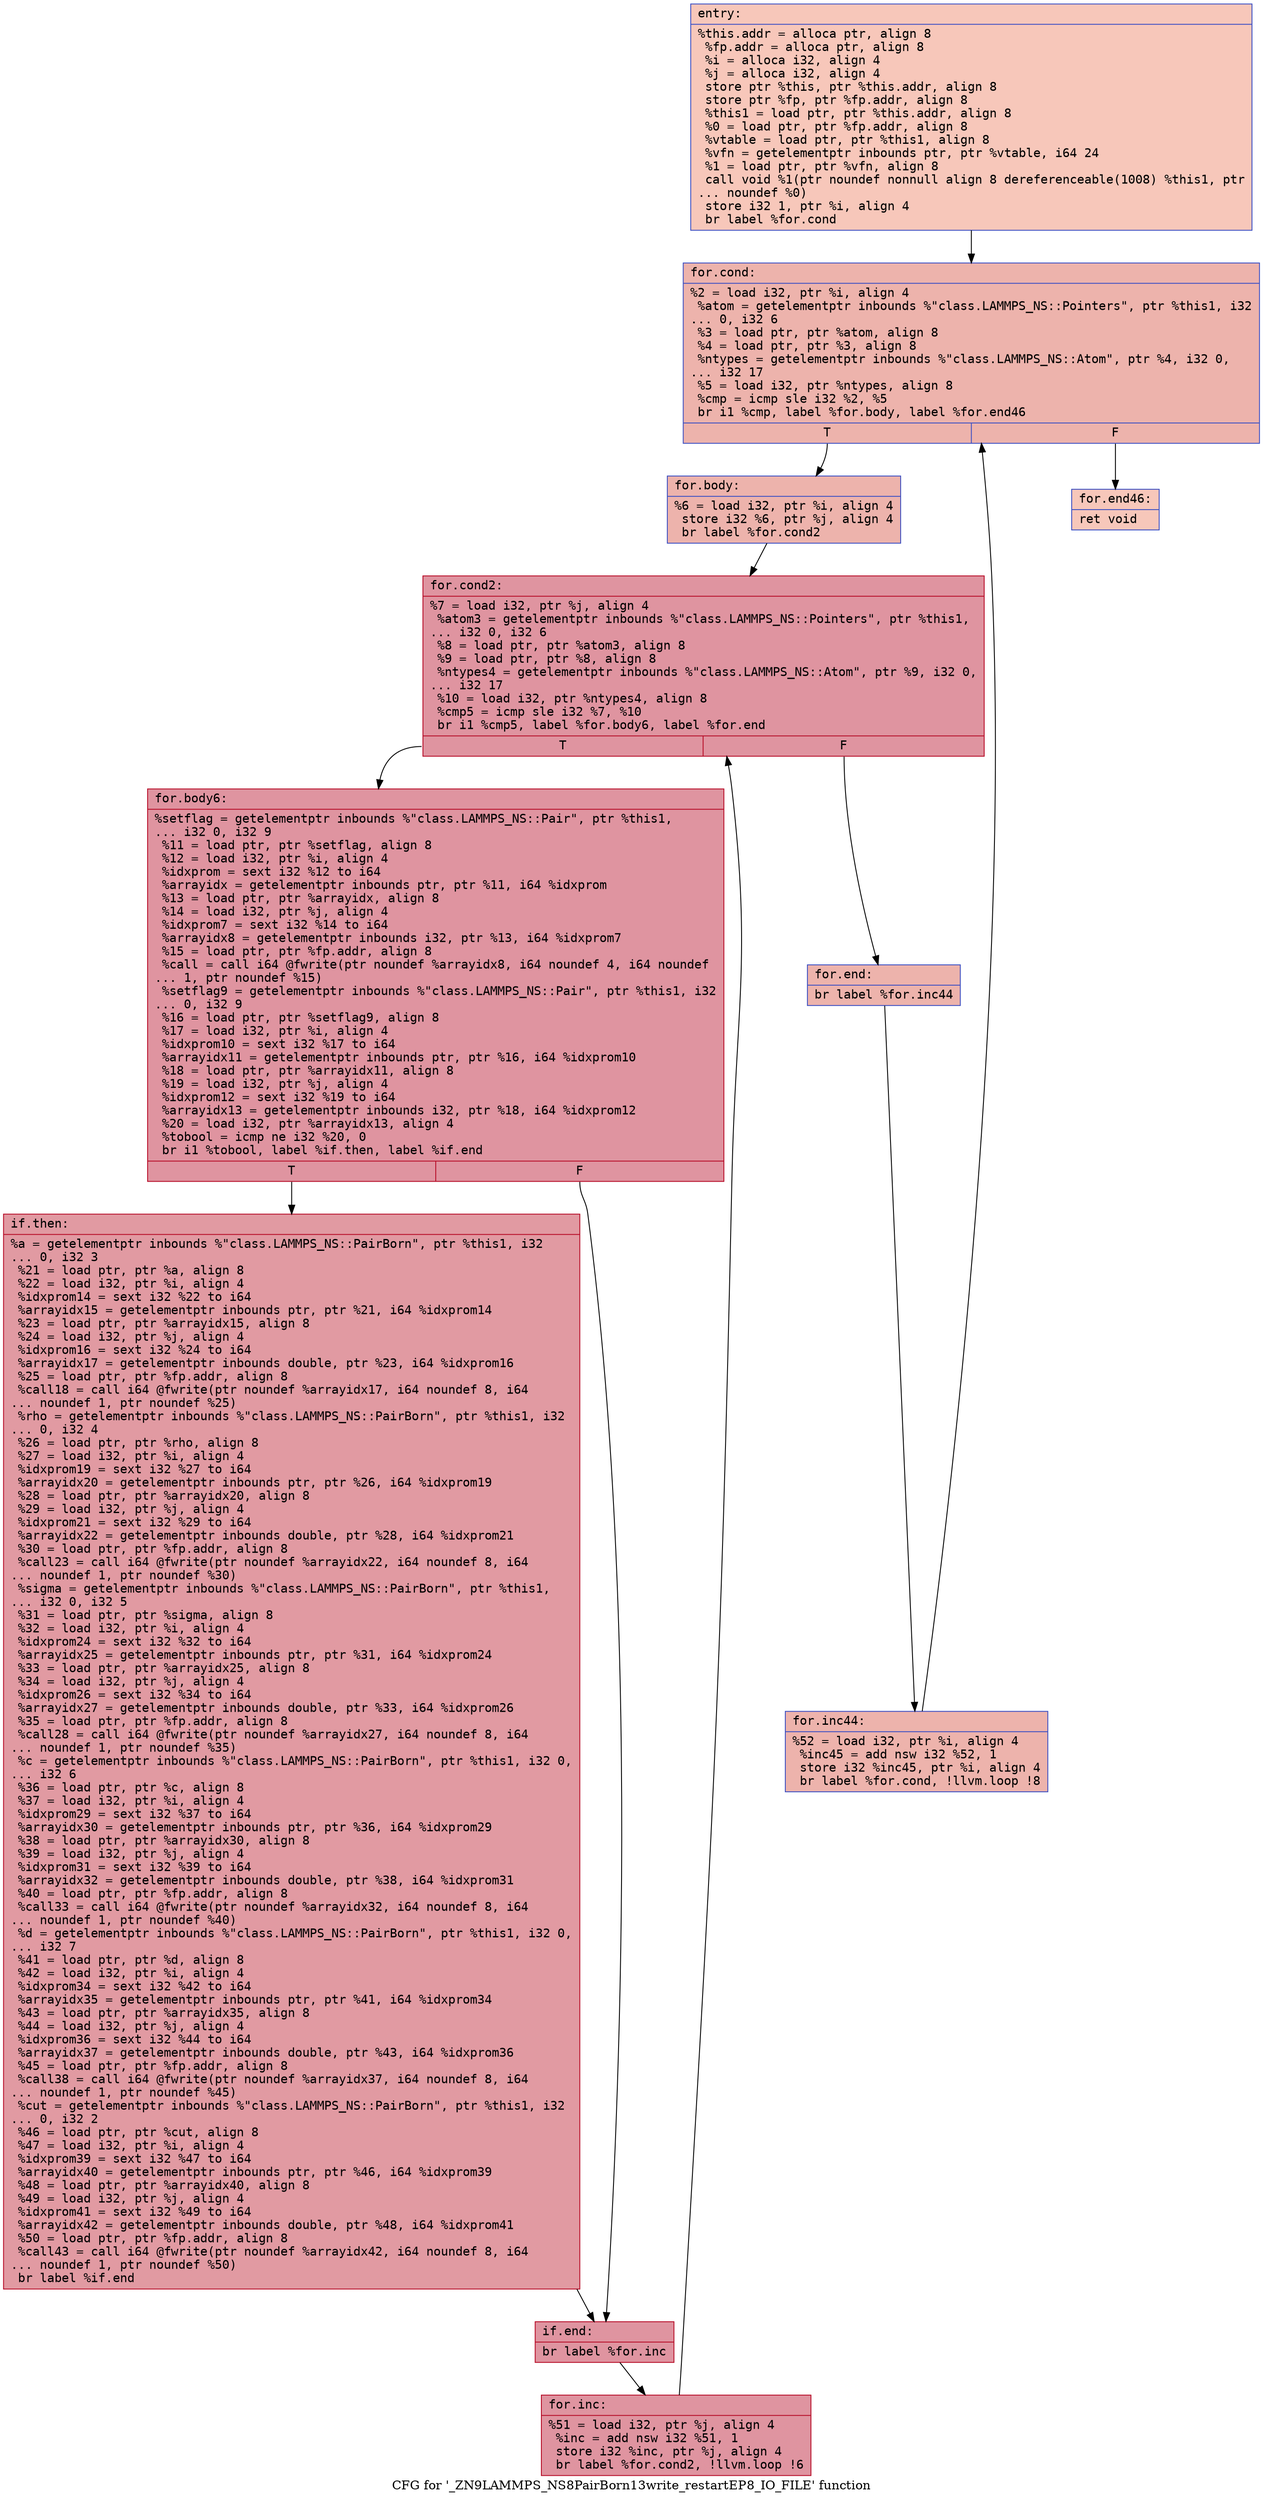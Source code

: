 digraph "CFG for '_ZN9LAMMPS_NS8PairBorn13write_restartEP8_IO_FILE' function" {
	label="CFG for '_ZN9LAMMPS_NS8PairBorn13write_restartEP8_IO_FILE' function";

	Node0x55bd041ae300 [shape=record,color="#3d50c3ff", style=filled, fillcolor="#ec7f6370" fontname="Courier",label="{entry:\l|  %this.addr = alloca ptr, align 8\l  %fp.addr = alloca ptr, align 8\l  %i = alloca i32, align 4\l  %j = alloca i32, align 4\l  store ptr %this, ptr %this.addr, align 8\l  store ptr %fp, ptr %fp.addr, align 8\l  %this1 = load ptr, ptr %this.addr, align 8\l  %0 = load ptr, ptr %fp.addr, align 8\l  %vtable = load ptr, ptr %this1, align 8\l  %vfn = getelementptr inbounds ptr, ptr %vtable, i64 24\l  %1 = load ptr, ptr %vfn, align 8\l  call void %1(ptr noundef nonnull align 8 dereferenceable(1008) %this1, ptr\l... noundef %0)\l  store i32 1, ptr %i, align 4\l  br label %for.cond\l}"];
	Node0x55bd041ae300 -> Node0x55bd041aeaa0[tooltip="entry -> for.cond\nProbability 100.00%" ];
	Node0x55bd041aeaa0 [shape=record,color="#3d50c3ff", style=filled, fillcolor="#d6524470" fontname="Courier",label="{for.cond:\l|  %2 = load i32, ptr %i, align 4\l  %atom = getelementptr inbounds %\"class.LAMMPS_NS::Pointers\", ptr %this1, i32\l... 0, i32 6\l  %3 = load ptr, ptr %atom, align 8\l  %4 = load ptr, ptr %3, align 8\l  %ntypes = getelementptr inbounds %\"class.LAMMPS_NS::Atom\", ptr %4, i32 0,\l... i32 17\l  %5 = load i32, ptr %ntypes, align 8\l  %cmp = icmp sle i32 %2, %5\l  br i1 %cmp, label %for.body, label %for.end46\l|{<s0>T|<s1>F}}"];
	Node0x55bd041aeaa0:s0 -> Node0x55bd041b3050[tooltip="for.cond -> for.body\nProbability 96.88%" ];
	Node0x55bd041aeaa0:s1 -> Node0x55bd041b30d0[tooltip="for.cond -> for.end46\nProbability 3.12%" ];
	Node0x55bd041b3050 [shape=record,color="#3d50c3ff", style=filled, fillcolor="#d6524470" fontname="Courier",label="{for.body:\l|  %6 = load i32, ptr %i, align 4\l  store i32 %6, ptr %j, align 4\l  br label %for.cond2\l}"];
	Node0x55bd041b3050 -> Node0x55bd041b3320[tooltip="for.body -> for.cond2\nProbability 100.00%" ];
	Node0x55bd041b3320 [shape=record,color="#b70d28ff", style=filled, fillcolor="#b70d2870" fontname="Courier",label="{for.cond2:\l|  %7 = load i32, ptr %j, align 4\l  %atom3 = getelementptr inbounds %\"class.LAMMPS_NS::Pointers\", ptr %this1,\l... i32 0, i32 6\l  %8 = load ptr, ptr %atom3, align 8\l  %9 = load ptr, ptr %8, align 8\l  %ntypes4 = getelementptr inbounds %\"class.LAMMPS_NS::Atom\", ptr %9, i32 0,\l... i32 17\l  %10 = load i32, ptr %ntypes4, align 8\l  %cmp5 = icmp sle i32 %7, %10\l  br i1 %cmp5, label %for.body6, label %for.end\l|{<s0>T|<s1>F}}"];
	Node0x55bd041b3320:s0 -> Node0x55bd041b3880[tooltip="for.cond2 -> for.body6\nProbability 96.88%" ];
	Node0x55bd041b3320:s1 -> Node0x55bd041b3900[tooltip="for.cond2 -> for.end\nProbability 3.12%" ];
	Node0x55bd041b3880 [shape=record,color="#b70d28ff", style=filled, fillcolor="#b70d2870" fontname="Courier",label="{for.body6:\l|  %setflag = getelementptr inbounds %\"class.LAMMPS_NS::Pair\", ptr %this1,\l... i32 0, i32 9\l  %11 = load ptr, ptr %setflag, align 8\l  %12 = load i32, ptr %i, align 4\l  %idxprom = sext i32 %12 to i64\l  %arrayidx = getelementptr inbounds ptr, ptr %11, i64 %idxprom\l  %13 = load ptr, ptr %arrayidx, align 8\l  %14 = load i32, ptr %j, align 4\l  %idxprom7 = sext i32 %14 to i64\l  %arrayidx8 = getelementptr inbounds i32, ptr %13, i64 %idxprom7\l  %15 = load ptr, ptr %fp.addr, align 8\l  %call = call i64 @fwrite(ptr noundef %arrayidx8, i64 noundef 4, i64 noundef\l... 1, ptr noundef %15)\l  %setflag9 = getelementptr inbounds %\"class.LAMMPS_NS::Pair\", ptr %this1, i32\l... 0, i32 9\l  %16 = load ptr, ptr %setflag9, align 8\l  %17 = load i32, ptr %i, align 4\l  %idxprom10 = sext i32 %17 to i64\l  %arrayidx11 = getelementptr inbounds ptr, ptr %16, i64 %idxprom10\l  %18 = load ptr, ptr %arrayidx11, align 8\l  %19 = load i32, ptr %j, align 4\l  %idxprom12 = sext i32 %19 to i64\l  %arrayidx13 = getelementptr inbounds i32, ptr %18, i64 %idxprom12\l  %20 = load i32, ptr %arrayidx13, align 4\l  %tobool = icmp ne i32 %20, 0\l  br i1 %tobool, label %if.then, label %if.end\l|{<s0>T|<s1>F}}"];
	Node0x55bd041b3880:s0 -> Node0x55bd041b4ac0[tooltip="for.body6 -> if.then\nProbability 62.50%" ];
	Node0x55bd041b3880:s1 -> Node0x55bd041b4b30[tooltip="for.body6 -> if.end\nProbability 37.50%" ];
	Node0x55bd041b4ac0 [shape=record,color="#b70d28ff", style=filled, fillcolor="#bb1b2c70" fontname="Courier",label="{if.then:\l|  %a = getelementptr inbounds %\"class.LAMMPS_NS::PairBorn\", ptr %this1, i32\l... 0, i32 3\l  %21 = load ptr, ptr %a, align 8\l  %22 = load i32, ptr %i, align 4\l  %idxprom14 = sext i32 %22 to i64\l  %arrayidx15 = getelementptr inbounds ptr, ptr %21, i64 %idxprom14\l  %23 = load ptr, ptr %arrayidx15, align 8\l  %24 = load i32, ptr %j, align 4\l  %idxprom16 = sext i32 %24 to i64\l  %arrayidx17 = getelementptr inbounds double, ptr %23, i64 %idxprom16\l  %25 = load ptr, ptr %fp.addr, align 8\l  %call18 = call i64 @fwrite(ptr noundef %arrayidx17, i64 noundef 8, i64\l... noundef 1, ptr noundef %25)\l  %rho = getelementptr inbounds %\"class.LAMMPS_NS::PairBorn\", ptr %this1, i32\l... 0, i32 4\l  %26 = load ptr, ptr %rho, align 8\l  %27 = load i32, ptr %i, align 4\l  %idxprom19 = sext i32 %27 to i64\l  %arrayidx20 = getelementptr inbounds ptr, ptr %26, i64 %idxprom19\l  %28 = load ptr, ptr %arrayidx20, align 8\l  %29 = load i32, ptr %j, align 4\l  %idxprom21 = sext i32 %29 to i64\l  %arrayidx22 = getelementptr inbounds double, ptr %28, i64 %idxprom21\l  %30 = load ptr, ptr %fp.addr, align 8\l  %call23 = call i64 @fwrite(ptr noundef %arrayidx22, i64 noundef 8, i64\l... noundef 1, ptr noundef %30)\l  %sigma = getelementptr inbounds %\"class.LAMMPS_NS::PairBorn\", ptr %this1,\l... i32 0, i32 5\l  %31 = load ptr, ptr %sigma, align 8\l  %32 = load i32, ptr %i, align 4\l  %idxprom24 = sext i32 %32 to i64\l  %arrayidx25 = getelementptr inbounds ptr, ptr %31, i64 %idxprom24\l  %33 = load ptr, ptr %arrayidx25, align 8\l  %34 = load i32, ptr %j, align 4\l  %idxprom26 = sext i32 %34 to i64\l  %arrayidx27 = getelementptr inbounds double, ptr %33, i64 %idxprom26\l  %35 = load ptr, ptr %fp.addr, align 8\l  %call28 = call i64 @fwrite(ptr noundef %arrayidx27, i64 noundef 8, i64\l... noundef 1, ptr noundef %35)\l  %c = getelementptr inbounds %\"class.LAMMPS_NS::PairBorn\", ptr %this1, i32 0,\l... i32 6\l  %36 = load ptr, ptr %c, align 8\l  %37 = load i32, ptr %i, align 4\l  %idxprom29 = sext i32 %37 to i64\l  %arrayidx30 = getelementptr inbounds ptr, ptr %36, i64 %idxprom29\l  %38 = load ptr, ptr %arrayidx30, align 8\l  %39 = load i32, ptr %j, align 4\l  %idxprom31 = sext i32 %39 to i64\l  %arrayidx32 = getelementptr inbounds double, ptr %38, i64 %idxprom31\l  %40 = load ptr, ptr %fp.addr, align 8\l  %call33 = call i64 @fwrite(ptr noundef %arrayidx32, i64 noundef 8, i64\l... noundef 1, ptr noundef %40)\l  %d = getelementptr inbounds %\"class.LAMMPS_NS::PairBorn\", ptr %this1, i32 0,\l... i32 7\l  %41 = load ptr, ptr %d, align 8\l  %42 = load i32, ptr %i, align 4\l  %idxprom34 = sext i32 %42 to i64\l  %arrayidx35 = getelementptr inbounds ptr, ptr %41, i64 %idxprom34\l  %43 = load ptr, ptr %arrayidx35, align 8\l  %44 = load i32, ptr %j, align 4\l  %idxprom36 = sext i32 %44 to i64\l  %arrayidx37 = getelementptr inbounds double, ptr %43, i64 %idxprom36\l  %45 = load ptr, ptr %fp.addr, align 8\l  %call38 = call i64 @fwrite(ptr noundef %arrayidx37, i64 noundef 8, i64\l... noundef 1, ptr noundef %45)\l  %cut = getelementptr inbounds %\"class.LAMMPS_NS::PairBorn\", ptr %this1, i32\l... 0, i32 2\l  %46 = load ptr, ptr %cut, align 8\l  %47 = load i32, ptr %i, align 4\l  %idxprom39 = sext i32 %47 to i64\l  %arrayidx40 = getelementptr inbounds ptr, ptr %46, i64 %idxprom39\l  %48 = load ptr, ptr %arrayidx40, align 8\l  %49 = load i32, ptr %j, align 4\l  %idxprom41 = sext i32 %49 to i64\l  %arrayidx42 = getelementptr inbounds double, ptr %48, i64 %idxprom41\l  %50 = load ptr, ptr %fp.addr, align 8\l  %call43 = call i64 @fwrite(ptr noundef %arrayidx42, i64 noundef 8, i64\l... noundef 1, ptr noundef %50)\l  br label %if.end\l}"];
	Node0x55bd041b4ac0 -> Node0x55bd041b4b30[tooltip="if.then -> if.end\nProbability 100.00%" ];
	Node0x55bd041b4b30 [shape=record,color="#b70d28ff", style=filled, fillcolor="#b70d2870" fontname="Courier",label="{if.end:\l|  br label %for.inc\l}"];
	Node0x55bd041b4b30 -> Node0x55bd041c5e20[tooltip="if.end -> for.inc\nProbability 100.00%" ];
	Node0x55bd041c5e20 [shape=record,color="#b70d28ff", style=filled, fillcolor="#b70d2870" fontname="Courier",label="{for.inc:\l|  %51 = load i32, ptr %j, align 4\l  %inc = add nsw i32 %51, 1\l  store i32 %inc, ptr %j, align 4\l  br label %for.cond2, !llvm.loop !6\l}"];
	Node0x55bd041c5e20 -> Node0x55bd041b3320[tooltip="for.inc -> for.cond2\nProbability 100.00%" ];
	Node0x55bd041b3900 [shape=record,color="#3d50c3ff", style=filled, fillcolor="#d6524470" fontname="Courier",label="{for.end:\l|  br label %for.inc44\l}"];
	Node0x55bd041b3900 -> Node0x55bd041c61f0[tooltip="for.end -> for.inc44\nProbability 100.00%" ];
	Node0x55bd041c61f0 [shape=record,color="#3d50c3ff", style=filled, fillcolor="#d6524470" fontname="Courier",label="{for.inc44:\l|  %52 = load i32, ptr %i, align 4\l  %inc45 = add nsw i32 %52, 1\l  store i32 %inc45, ptr %i, align 4\l  br label %for.cond, !llvm.loop !8\l}"];
	Node0x55bd041c61f0 -> Node0x55bd041aeaa0[tooltip="for.inc44 -> for.cond\nProbability 100.00%" ];
	Node0x55bd041b30d0 [shape=record,color="#3d50c3ff", style=filled, fillcolor="#ec7f6370" fontname="Courier",label="{for.end46:\l|  ret void\l}"];
}
